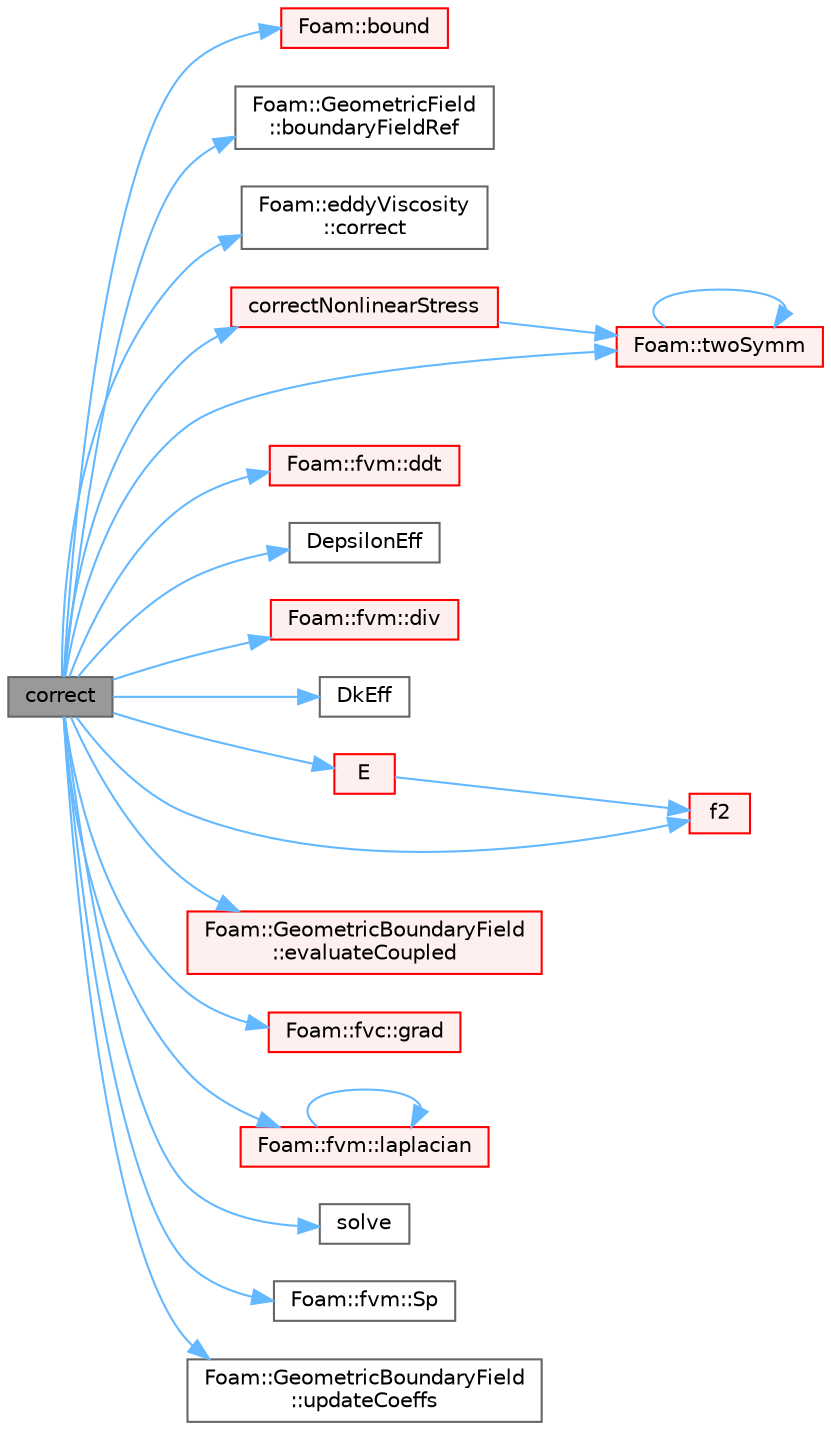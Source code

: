 digraph "correct"
{
 // LATEX_PDF_SIZE
  bgcolor="transparent";
  edge [fontname=Helvetica,fontsize=10,labelfontname=Helvetica,labelfontsize=10];
  node [fontname=Helvetica,fontsize=10,shape=box,height=0.2,width=0.4];
  rankdir="LR";
  Node1 [id="Node000001",label="correct",height=0.2,width=0.4,color="gray40", fillcolor="grey60", style="filled", fontcolor="black",tooltip=" "];
  Node1 -> Node2 [id="edge1_Node000001_Node000002",color="steelblue1",style="solid",tooltip=" "];
  Node2 [id="Node000002",label="Foam::bound",height=0.2,width=0.4,color="red", fillcolor="#FFF0F0", style="filled",URL="$namespaceFoam.html#a334b2a2d0ce7997d360f7a018174a077",tooltip=" "];
  Node1 -> Node29 [id="edge2_Node000001_Node000029",color="steelblue1",style="solid",tooltip=" "];
  Node29 [id="Node000029",label="Foam::GeometricField\l::boundaryFieldRef",height=0.2,width=0.4,color="grey40", fillcolor="white", style="filled",URL="$classFoam_1_1GeometricField.html#a6edc5d66db5af23a74a30619ad7eed5a",tooltip=" "];
  Node1 -> Node30 [id="edge3_Node000001_Node000030",color="steelblue1",style="solid",tooltip=" "];
  Node30 [id="Node000030",label="Foam::eddyViscosity\l::correct",height=0.2,width=0.4,color="grey40", fillcolor="white", style="filled",URL="$classFoam_1_1eddyViscosity.html#aa4d8a8ca44f2b13f84ba64733f6e0252",tooltip=" "];
  Node1 -> Node31 [id="edge4_Node000001_Node000031",color="steelblue1",style="solid",tooltip=" "];
  Node31 [id="Node000031",label="correctNonlinearStress",height=0.2,width=0.4,color="red", fillcolor="#FFF0F0", style="filled",URL="$classFoam_1_1incompressible_1_1RASModels_1_1LienCubicKE.html#aaeceed08f8e5aa404ea620bbed333cf2",tooltip=" "];
  Node31 -> Node49 [id="edge5_Node000031_Node000049",color="steelblue1",style="solid",tooltip=" "];
  Node49 [id="Node000049",label="Foam::twoSymm",height=0.2,width=0.4,color="red", fillcolor="#FFF0F0", style="filled",URL="$namespaceFoam.html#a446550beb700669a32e76d9b87d5e043",tooltip=" "];
  Node49 -> Node49 [id="edge6_Node000049_Node000049",color="steelblue1",style="solid",tooltip=" "];
  Node1 -> Node50 [id="edge7_Node000001_Node000050",color="steelblue1",style="solid",tooltip=" "];
  Node50 [id="Node000050",label="Foam::fvm::ddt",height=0.2,width=0.4,color="red", fillcolor="#FFF0F0", style="filled",URL="$namespaceFoam_1_1fvm.html#a2d88eca98ab69b84af7ddb96e35f5a44",tooltip=" "];
  Node1 -> Node54 [id="edge8_Node000001_Node000054",color="steelblue1",style="solid",tooltip=" "];
  Node54 [id="Node000054",label="DepsilonEff",height=0.2,width=0.4,color="grey40", fillcolor="white", style="filled",URL="$classFoam_1_1incompressible_1_1RASModels_1_1LienCubicKE.html#a7985d7c6a12298c40d68503c22e97780",tooltip=" "];
  Node1 -> Node55 [id="edge9_Node000001_Node000055",color="steelblue1",style="solid",tooltip=" "];
  Node55 [id="Node000055",label="Foam::fvm::div",height=0.2,width=0.4,color="red", fillcolor="#FFF0F0", style="filled",URL="$namespaceFoam_1_1fvm.html#a058dd4757c11ae656c8d576632b33d25",tooltip=" "];
  Node1 -> Node58 [id="edge10_Node000001_Node000058",color="steelblue1",style="solid",tooltip=" "];
  Node58 [id="Node000058",label="DkEff",height=0.2,width=0.4,color="grey40", fillcolor="white", style="filled",URL="$classFoam_1_1incompressible_1_1RASModels_1_1LienCubicKE.html#afa968c8e26ddbc10cb14bff5ee93a069",tooltip=" "];
  Node1 -> Node59 [id="edge11_Node000001_Node000059",color="steelblue1",style="solid",tooltip=" "];
  Node59 [id="Node000059",label="E",height=0.2,width=0.4,color="red", fillcolor="#FFF0F0", style="filled",URL="$classFoam_1_1incompressible_1_1RASModels_1_1LienCubicKE.html#a981575fea075d7e599e9c6080da840a5",tooltip=" "];
  Node59 -> Node60 [id="edge12_Node000059_Node000060",color="steelblue1",style="solid",tooltip=" "];
  Node60 [id="Node000060",label="f2",height=0.2,width=0.4,color="red", fillcolor="#FFF0F0", style="filled",URL="$classFoam_1_1incompressible_1_1RASModels_1_1LienCubicKE.html#a1b4f7d92e1429c1ddb52e85a205ce7fb",tooltip=" "];
  Node1 -> Node61 [id="edge13_Node000001_Node000061",color="steelblue1",style="solid",tooltip=" "];
  Node61 [id="Node000061",label="Foam::GeometricBoundaryField\l::evaluateCoupled",height=0.2,width=0.4,color="red", fillcolor="#FFF0F0", style="filled",URL="$classFoam_1_1GeometricBoundaryField.html#a557b91b57c52fdf6d8da5e734022747d",tooltip=" "];
  Node1 -> Node60 [id="edge14_Node000001_Node000060",color="steelblue1",style="solid",tooltip=" "];
  Node1 -> Node64 [id="edge15_Node000001_Node000064",color="steelblue1",style="solid",tooltip=" "];
  Node64 [id="Node000064",label="Foam::fvc::grad",height=0.2,width=0.4,color="red", fillcolor="#FFF0F0", style="filled",URL="$namespaceFoam_1_1fvc.html#a094a9cf8cbcd7511778abc82036c8a4b",tooltip=" "];
  Node1 -> Node66 [id="edge16_Node000001_Node000066",color="steelblue1",style="solid",tooltip=" "];
  Node66 [id="Node000066",label="Foam::fvm::laplacian",height=0.2,width=0.4,color="red", fillcolor="#FFF0F0", style="filled",URL="$namespaceFoam_1_1fvm.html#a05679b154654e47e9f1e2fbd2bc0bae0",tooltip=" "];
  Node66 -> Node66 [id="edge17_Node000066_Node000066",color="steelblue1",style="solid",tooltip=" "];
  Node1 -> Node67 [id="edge18_Node000001_Node000067",color="steelblue1",style="solid",tooltip=" "];
  Node67 [id="Node000067",label="solve",height=0.2,width=0.4,color="grey40", fillcolor="white", style="filled",URL="$solveBulkSurfactant_8H.html#a4ed43d58a6754059fa012bd273d05e33",tooltip=" "];
  Node1 -> Node68 [id="edge19_Node000001_Node000068",color="steelblue1",style="solid",tooltip=" "];
  Node68 [id="Node000068",label="Foam::fvm::Sp",height=0.2,width=0.4,color="grey40", fillcolor="white", style="filled",URL="$namespaceFoam_1_1fvm.html#af8062d84b43cdfe63a19c1e2e0b6de6a",tooltip=" "];
  Node1 -> Node49 [id="edge20_Node000001_Node000049",color="steelblue1",style="solid",tooltip=" "];
  Node1 -> Node69 [id="edge21_Node000001_Node000069",color="steelblue1",style="solid",tooltip=" "];
  Node69 [id="Node000069",label="Foam::GeometricBoundaryField\l::updateCoeffs",height=0.2,width=0.4,color="grey40", fillcolor="white", style="filled",URL="$classFoam_1_1GeometricBoundaryField.html#a7e24eafac629d3733181cd942d4c902f",tooltip=" "];
}
